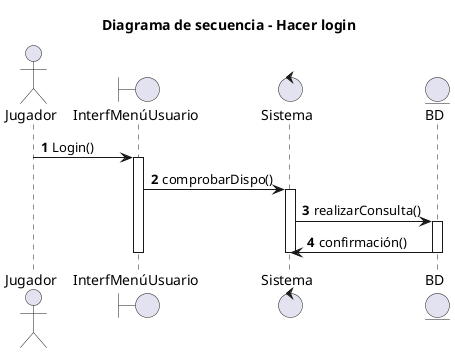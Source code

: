 @startuml
title Diagrama de secuencia - Hacer login
autonumber
actor Jugador
boundary InterfMenúUsuario
control Sistema
entity BD

Jugador -> InterfMenúUsuario : Login()
activate InterfMenúUsuario
InterfMenúUsuario -> Sistema : comprobarDispo()
activate Sistema
Sistema -> BD : realizarConsulta()
activate BD
BD -> Sistema : confirmación()
deactivate BD
deactivate Sistema
deactivate InterfMenúUsuario

@enduml